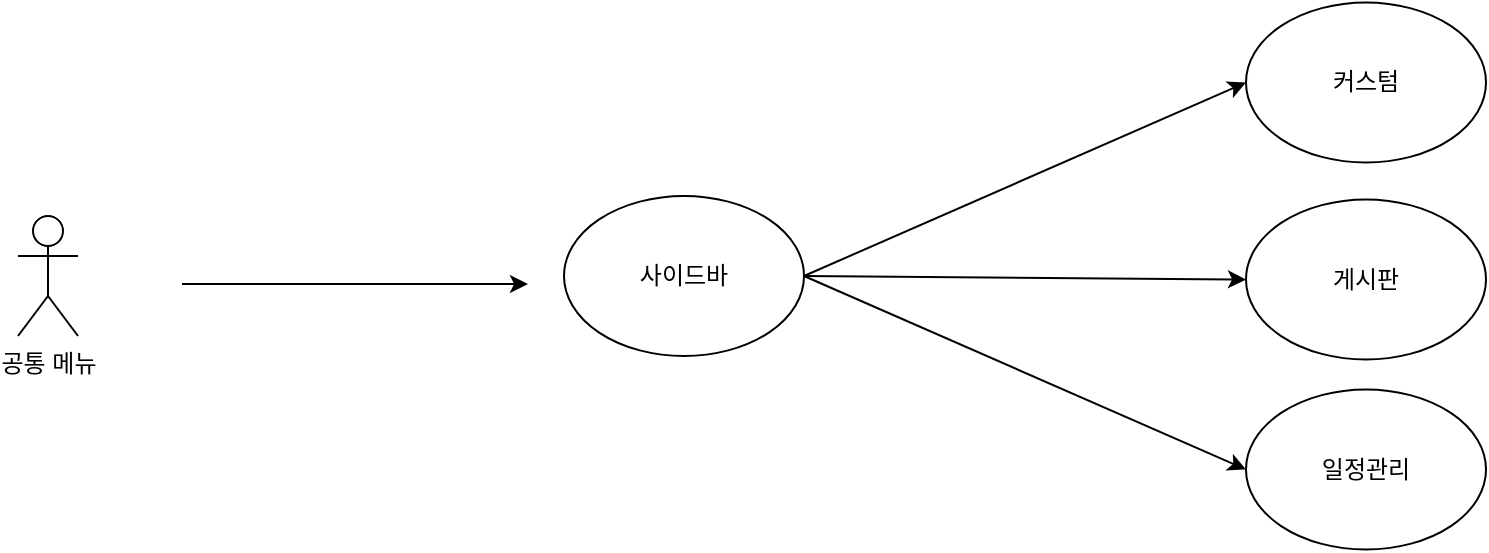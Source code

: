 <mxfile version="26.0.16">
  <diagram name="페이지-1" id="WAzkeTxERwCkX7iTpKNp">
    <mxGraphModel dx="1512" dy="821" grid="0" gridSize="10" guides="1" tooltips="1" connect="1" arrows="1" fold="1" page="0" pageScale="1" pageWidth="827" pageHeight="1169" math="0" shadow="0">
      <root>
        <mxCell id="0" />
        <mxCell id="1" parent="0" />
        <mxCell id="0yr2YYRFGwdvvJ61xUgl-1" value="공통 메뉴" style="shape=umlActor;verticalLabelPosition=bottom;verticalAlign=top;html=1;" vertex="1" parent="1">
          <mxGeometry x="-524" y="345" width="30" height="60" as="geometry" />
        </mxCell>
        <mxCell id="0yr2YYRFGwdvvJ61xUgl-2" value="사이드바" style="ellipse;whiteSpace=wrap;html=1;" vertex="1" parent="1">
          <mxGeometry x="-251" y="335" width="120" height="80" as="geometry" />
        </mxCell>
        <mxCell id="0yr2YYRFGwdvvJ61xUgl-3" value="커스텀" style="ellipse;whiteSpace=wrap;html=1;" vertex="1" parent="1">
          <mxGeometry x="90" y="238.25" width="120" height="80" as="geometry" />
        </mxCell>
        <mxCell id="0yr2YYRFGwdvvJ61xUgl-4" value="" style="endArrow=classic;html=1;rounded=0;entryX=0;entryY=0.5;entryDx=0;entryDy=0;exitX=1;exitY=0.5;exitDx=0;exitDy=0;" edge="1" parent="1" source="0yr2YYRFGwdvvJ61xUgl-2" target="0yr2YYRFGwdvvJ61xUgl-3">
          <mxGeometry width="50" height="50" relative="1" as="geometry">
            <mxPoint x="125" y="217" as="sourcePoint" />
            <mxPoint x="208" y="572" as="targetPoint" />
          </mxGeometry>
        </mxCell>
        <mxCell id="0yr2YYRFGwdvvJ61xUgl-5" value="" style="endArrow=classic;html=1;rounded=0;" edge="1" parent="1">
          <mxGeometry width="50" height="50" relative="1" as="geometry">
            <mxPoint x="-442" y="379" as="sourcePoint" />
            <mxPoint x="-269" y="379" as="targetPoint" />
          </mxGeometry>
        </mxCell>
        <mxCell id="0yr2YYRFGwdvvJ61xUgl-6" value="게시판" style="ellipse;whiteSpace=wrap;html=1;" vertex="1" parent="1">
          <mxGeometry x="90" y="336.75" width="120" height="80" as="geometry" />
        </mxCell>
        <mxCell id="0yr2YYRFGwdvvJ61xUgl-7" value="일정관리" style="ellipse;whiteSpace=wrap;html=1;" vertex="1" parent="1">
          <mxGeometry x="90" y="431.75" width="120" height="80" as="geometry" />
        </mxCell>
        <mxCell id="0yr2YYRFGwdvvJ61xUgl-8" value="" style="endArrow=classic;html=1;rounded=0;entryX=0;entryY=0.5;entryDx=0;entryDy=0;exitX=1;exitY=0.5;exitDx=0;exitDy=0;" edge="1" parent="1" source="0yr2YYRFGwdvvJ61xUgl-2" target="0yr2YYRFGwdvvJ61xUgl-6">
          <mxGeometry width="50" height="50" relative="1" as="geometry">
            <mxPoint x="-240" y="330" as="sourcePoint" />
            <mxPoint x="103" y="676" as="targetPoint" />
          </mxGeometry>
        </mxCell>
        <mxCell id="0yr2YYRFGwdvvJ61xUgl-9" value="" style="endArrow=classic;html=1;rounded=0;entryX=0;entryY=0.5;entryDx=0;entryDy=0;exitX=1;exitY=0.5;exitDx=0;exitDy=0;" edge="1" parent="1" source="0yr2YYRFGwdvvJ61xUgl-2" target="0yr2YYRFGwdvvJ61xUgl-7">
          <mxGeometry width="50" height="50" relative="1" as="geometry">
            <mxPoint x="-240" y="330" as="sourcePoint" />
            <mxPoint x="103" y="776" as="targetPoint" />
          </mxGeometry>
        </mxCell>
      </root>
    </mxGraphModel>
  </diagram>
</mxfile>
